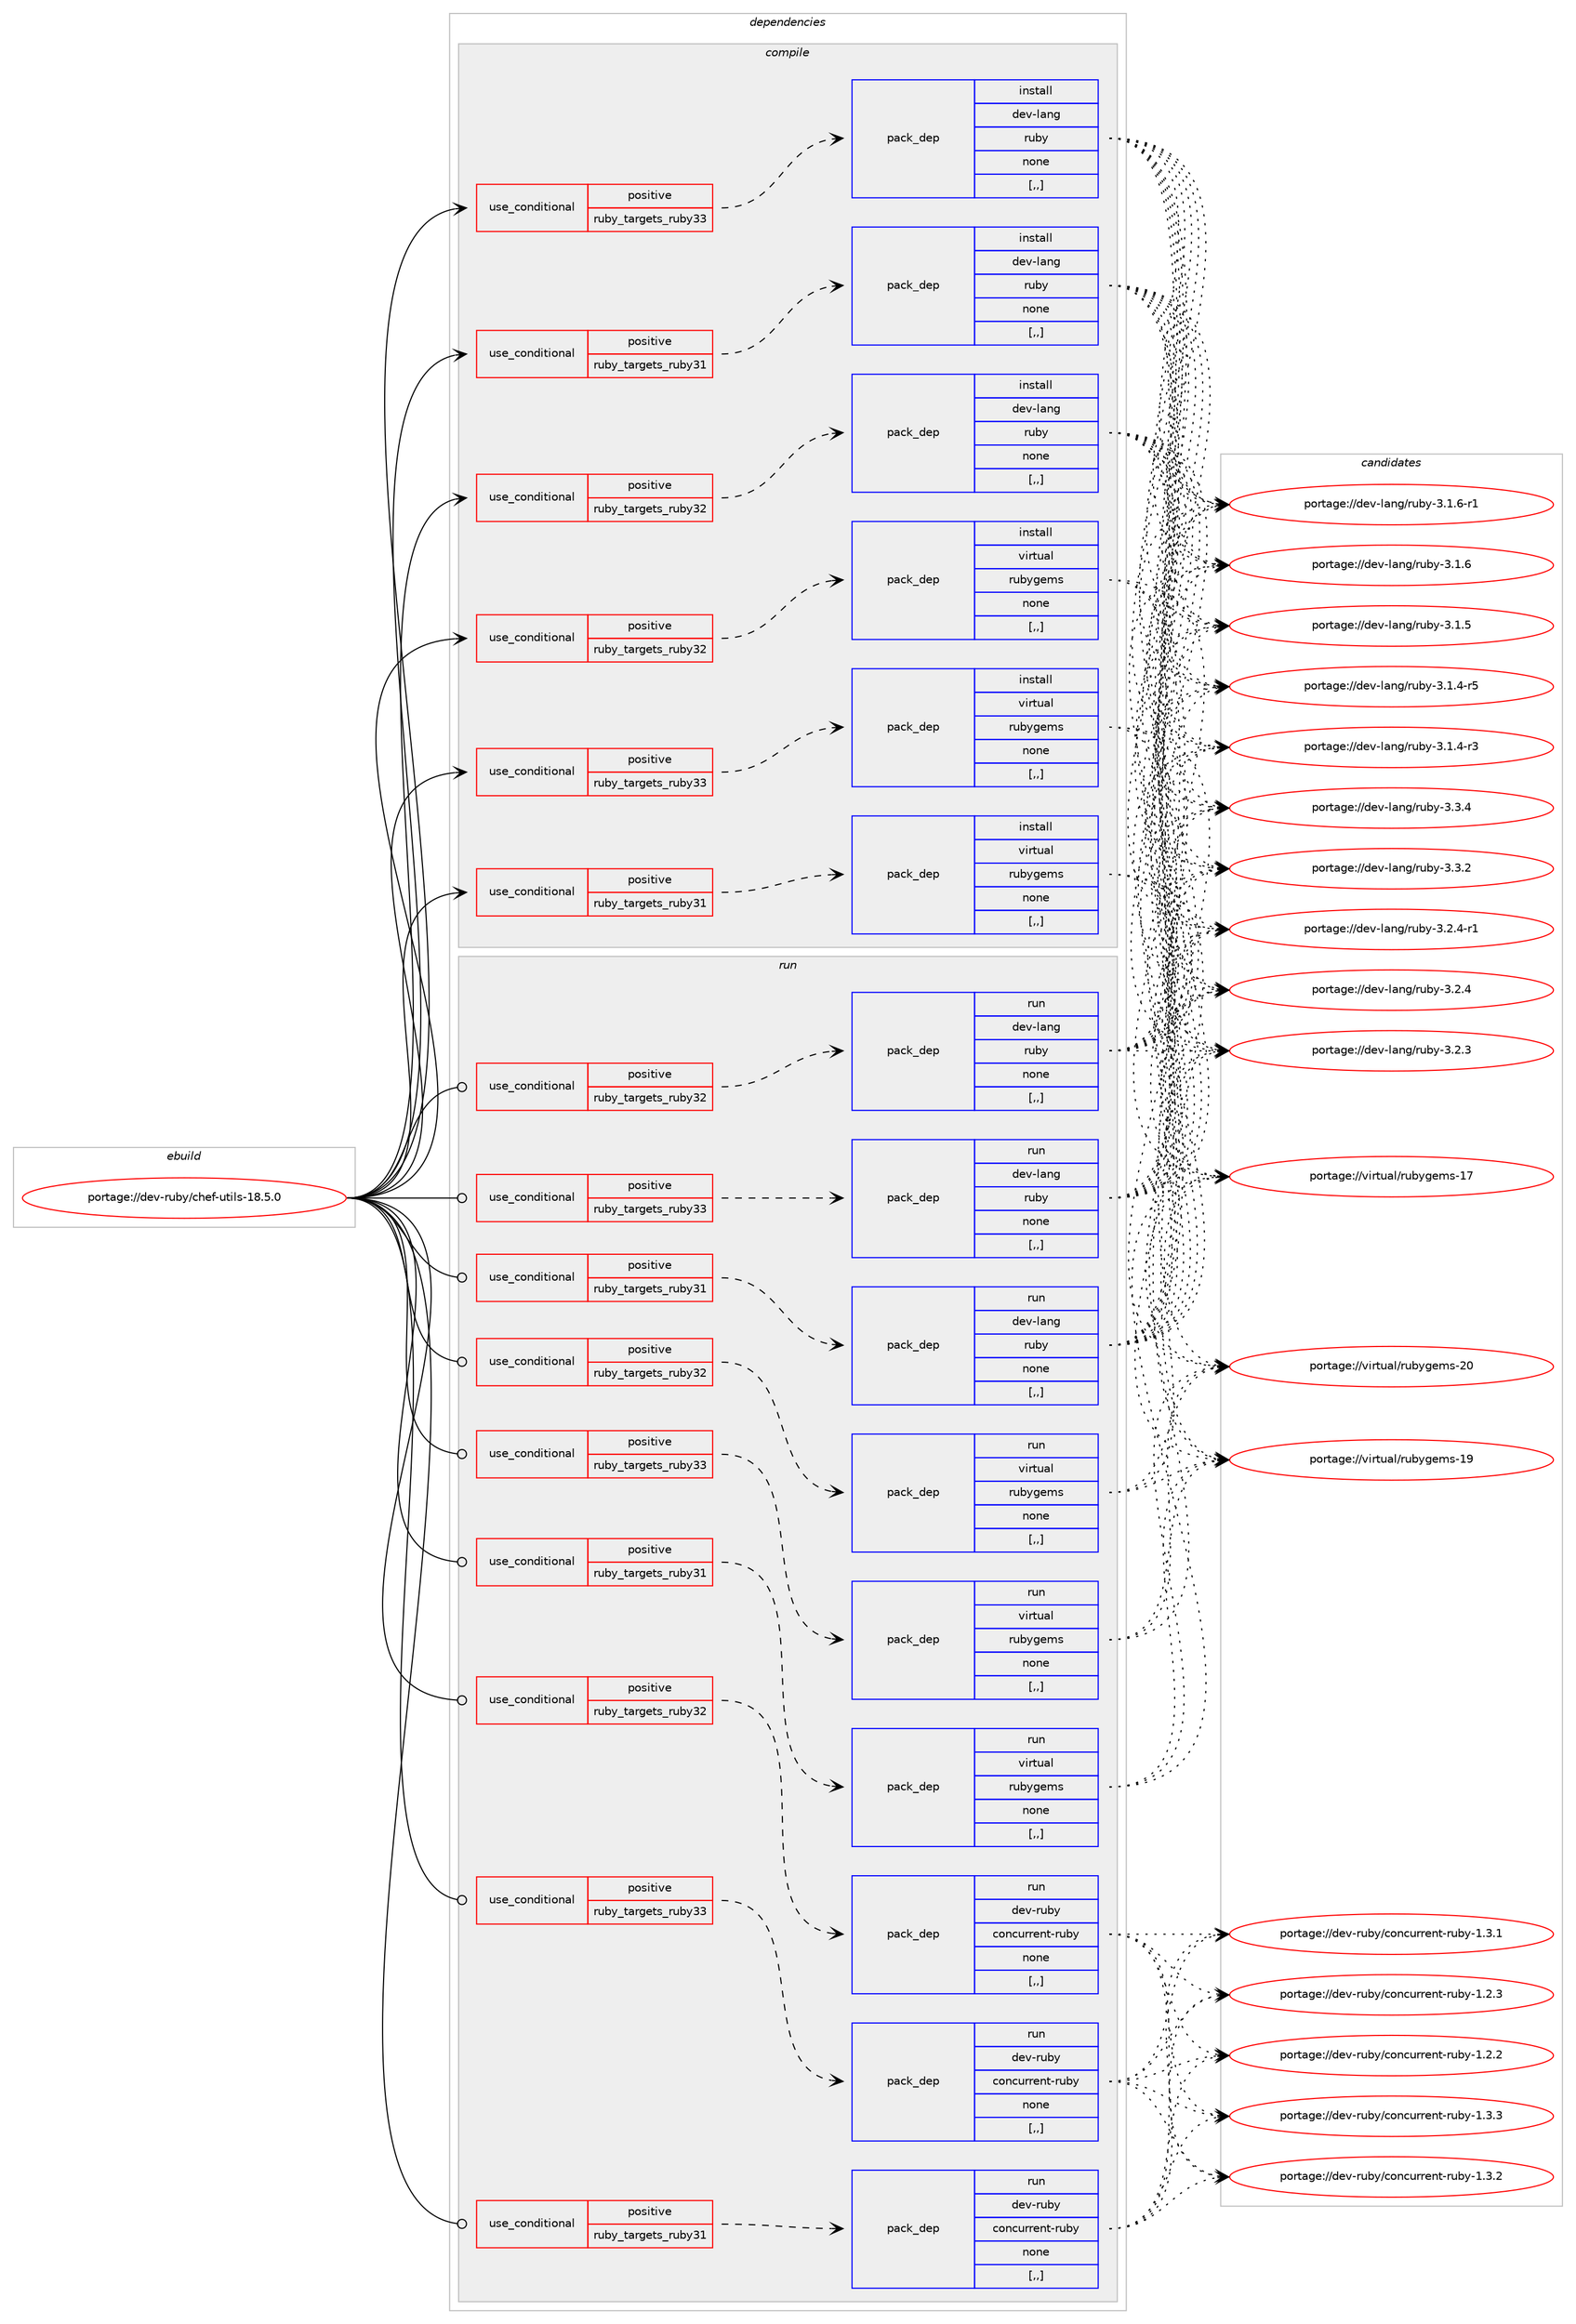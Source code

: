 digraph prolog {

# *************
# Graph options
# *************

newrank=true;
concentrate=true;
compound=true;
graph [rankdir=LR,fontname=Helvetica,fontsize=10,ranksep=1.5];#, ranksep=2.5, nodesep=0.2];
edge  [arrowhead=vee];
node  [fontname=Helvetica,fontsize=10];

# **********
# The ebuild
# **********

subgraph cluster_leftcol {
color=gray;
rank=same;
label=<<i>ebuild</i>>;
id [label="portage://dev-ruby/chef-utils-18.5.0", color=red, width=4, href="../dev-ruby/chef-utils-18.5.0.svg"];
}

# ****************
# The dependencies
# ****************

subgraph cluster_midcol {
color=gray;
label=<<i>dependencies</i>>;
subgraph cluster_compile {
fillcolor="#eeeeee";
style=filled;
label=<<i>compile</i>>;
subgraph cond45321 {
dependency178453 [label=<<TABLE BORDER="0" CELLBORDER="1" CELLSPACING="0" CELLPADDING="4"><TR><TD ROWSPAN="3" CELLPADDING="10">use_conditional</TD></TR><TR><TD>positive</TD></TR><TR><TD>ruby_targets_ruby31</TD></TR></TABLE>>, shape=none, color=red];
subgraph pack131851 {
dependency178454 [label=<<TABLE BORDER="0" CELLBORDER="1" CELLSPACING="0" CELLPADDING="4" WIDTH="220"><TR><TD ROWSPAN="6" CELLPADDING="30">pack_dep</TD></TR><TR><TD WIDTH="110">install</TD></TR><TR><TD>dev-lang</TD></TR><TR><TD>ruby</TD></TR><TR><TD>none</TD></TR><TR><TD>[,,]</TD></TR></TABLE>>, shape=none, color=blue];
}
dependency178453:e -> dependency178454:w [weight=20,style="dashed",arrowhead="vee"];
}
id:e -> dependency178453:w [weight=20,style="solid",arrowhead="vee"];
subgraph cond45322 {
dependency178455 [label=<<TABLE BORDER="0" CELLBORDER="1" CELLSPACING="0" CELLPADDING="4"><TR><TD ROWSPAN="3" CELLPADDING="10">use_conditional</TD></TR><TR><TD>positive</TD></TR><TR><TD>ruby_targets_ruby31</TD></TR></TABLE>>, shape=none, color=red];
subgraph pack131852 {
dependency178456 [label=<<TABLE BORDER="0" CELLBORDER="1" CELLSPACING="0" CELLPADDING="4" WIDTH="220"><TR><TD ROWSPAN="6" CELLPADDING="30">pack_dep</TD></TR><TR><TD WIDTH="110">install</TD></TR><TR><TD>virtual</TD></TR><TR><TD>rubygems</TD></TR><TR><TD>none</TD></TR><TR><TD>[,,]</TD></TR></TABLE>>, shape=none, color=blue];
}
dependency178455:e -> dependency178456:w [weight=20,style="dashed",arrowhead="vee"];
}
id:e -> dependency178455:w [weight=20,style="solid",arrowhead="vee"];
subgraph cond45323 {
dependency178457 [label=<<TABLE BORDER="0" CELLBORDER="1" CELLSPACING="0" CELLPADDING="4"><TR><TD ROWSPAN="3" CELLPADDING="10">use_conditional</TD></TR><TR><TD>positive</TD></TR><TR><TD>ruby_targets_ruby32</TD></TR></TABLE>>, shape=none, color=red];
subgraph pack131853 {
dependency178458 [label=<<TABLE BORDER="0" CELLBORDER="1" CELLSPACING="0" CELLPADDING="4" WIDTH="220"><TR><TD ROWSPAN="6" CELLPADDING="30">pack_dep</TD></TR><TR><TD WIDTH="110">install</TD></TR><TR><TD>dev-lang</TD></TR><TR><TD>ruby</TD></TR><TR><TD>none</TD></TR><TR><TD>[,,]</TD></TR></TABLE>>, shape=none, color=blue];
}
dependency178457:e -> dependency178458:w [weight=20,style="dashed",arrowhead="vee"];
}
id:e -> dependency178457:w [weight=20,style="solid",arrowhead="vee"];
subgraph cond45324 {
dependency178459 [label=<<TABLE BORDER="0" CELLBORDER="1" CELLSPACING="0" CELLPADDING="4"><TR><TD ROWSPAN="3" CELLPADDING="10">use_conditional</TD></TR><TR><TD>positive</TD></TR><TR><TD>ruby_targets_ruby32</TD></TR></TABLE>>, shape=none, color=red];
subgraph pack131854 {
dependency178460 [label=<<TABLE BORDER="0" CELLBORDER="1" CELLSPACING="0" CELLPADDING="4" WIDTH="220"><TR><TD ROWSPAN="6" CELLPADDING="30">pack_dep</TD></TR><TR><TD WIDTH="110">install</TD></TR><TR><TD>virtual</TD></TR><TR><TD>rubygems</TD></TR><TR><TD>none</TD></TR><TR><TD>[,,]</TD></TR></TABLE>>, shape=none, color=blue];
}
dependency178459:e -> dependency178460:w [weight=20,style="dashed",arrowhead="vee"];
}
id:e -> dependency178459:w [weight=20,style="solid",arrowhead="vee"];
subgraph cond45325 {
dependency178461 [label=<<TABLE BORDER="0" CELLBORDER="1" CELLSPACING="0" CELLPADDING="4"><TR><TD ROWSPAN="3" CELLPADDING="10">use_conditional</TD></TR><TR><TD>positive</TD></TR><TR><TD>ruby_targets_ruby33</TD></TR></TABLE>>, shape=none, color=red];
subgraph pack131855 {
dependency178462 [label=<<TABLE BORDER="0" CELLBORDER="1" CELLSPACING="0" CELLPADDING="4" WIDTH="220"><TR><TD ROWSPAN="6" CELLPADDING="30">pack_dep</TD></TR><TR><TD WIDTH="110">install</TD></TR><TR><TD>dev-lang</TD></TR><TR><TD>ruby</TD></TR><TR><TD>none</TD></TR><TR><TD>[,,]</TD></TR></TABLE>>, shape=none, color=blue];
}
dependency178461:e -> dependency178462:w [weight=20,style="dashed",arrowhead="vee"];
}
id:e -> dependency178461:w [weight=20,style="solid",arrowhead="vee"];
subgraph cond45326 {
dependency178463 [label=<<TABLE BORDER="0" CELLBORDER="1" CELLSPACING="0" CELLPADDING="4"><TR><TD ROWSPAN="3" CELLPADDING="10">use_conditional</TD></TR><TR><TD>positive</TD></TR><TR><TD>ruby_targets_ruby33</TD></TR></TABLE>>, shape=none, color=red];
subgraph pack131856 {
dependency178464 [label=<<TABLE BORDER="0" CELLBORDER="1" CELLSPACING="0" CELLPADDING="4" WIDTH="220"><TR><TD ROWSPAN="6" CELLPADDING="30">pack_dep</TD></TR><TR><TD WIDTH="110">install</TD></TR><TR><TD>virtual</TD></TR><TR><TD>rubygems</TD></TR><TR><TD>none</TD></TR><TR><TD>[,,]</TD></TR></TABLE>>, shape=none, color=blue];
}
dependency178463:e -> dependency178464:w [weight=20,style="dashed",arrowhead="vee"];
}
id:e -> dependency178463:w [weight=20,style="solid",arrowhead="vee"];
}
subgraph cluster_compileandrun {
fillcolor="#eeeeee";
style=filled;
label=<<i>compile and run</i>>;
}
subgraph cluster_run {
fillcolor="#eeeeee";
style=filled;
label=<<i>run</i>>;
subgraph cond45327 {
dependency178465 [label=<<TABLE BORDER="0" CELLBORDER="1" CELLSPACING="0" CELLPADDING="4"><TR><TD ROWSPAN="3" CELLPADDING="10">use_conditional</TD></TR><TR><TD>positive</TD></TR><TR><TD>ruby_targets_ruby31</TD></TR></TABLE>>, shape=none, color=red];
subgraph pack131857 {
dependency178466 [label=<<TABLE BORDER="0" CELLBORDER="1" CELLSPACING="0" CELLPADDING="4" WIDTH="220"><TR><TD ROWSPAN="6" CELLPADDING="30">pack_dep</TD></TR><TR><TD WIDTH="110">run</TD></TR><TR><TD>dev-lang</TD></TR><TR><TD>ruby</TD></TR><TR><TD>none</TD></TR><TR><TD>[,,]</TD></TR></TABLE>>, shape=none, color=blue];
}
dependency178465:e -> dependency178466:w [weight=20,style="dashed",arrowhead="vee"];
}
id:e -> dependency178465:w [weight=20,style="solid",arrowhead="odot"];
subgraph cond45328 {
dependency178467 [label=<<TABLE BORDER="0" CELLBORDER="1" CELLSPACING="0" CELLPADDING="4"><TR><TD ROWSPAN="3" CELLPADDING="10">use_conditional</TD></TR><TR><TD>positive</TD></TR><TR><TD>ruby_targets_ruby31</TD></TR></TABLE>>, shape=none, color=red];
subgraph pack131858 {
dependency178468 [label=<<TABLE BORDER="0" CELLBORDER="1" CELLSPACING="0" CELLPADDING="4" WIDTH="220"><TR><TD ROWSPAN="6" CELLPADDING="30">pack_dep</TD></TR><TR><TD WIDTH="110">run</TD></TR><TR><TD>dev-ruby</TD></TR><TR><TD>concurrent-ruby</TD></TR><TR><TD>none</TD></TR><TR><TD>[,,]</TD></TR></TABLE>>, shape=none, color=blue];
}
dependency178467:e -> dependency178468:w [weight=20,style="dashed",arrowhead="vee"];
}
id:e -> dependency178467:w [weight=20,style="solid",arrowhead="odot"];
subgraph cond45329 {
dependency178469 [label=<<TABLE BORDER="0" CELLBORDER="1" CELLSPACING="0" CELLPADDING="4"><TR><TD ROWSPAN="3" CELLPADDING="10">use_conditional</TD></TR><TR><TD>positive</TD></TR><TR><TD>ruby_targets_ruby31</TD></TR></TABLE>>, shape=none, color=red];
subgraph pack131859 {
dependency178470 [label=<<TABLE BORDER="0" CELLBORDER="1" CELLSPACING="0" CELLPADDING="4" WIDTH="220"><TR><TD ROWSPAN="6" CELLPADDING="30">pack_dep</TD></TR><TR><TD WIDTH="110">run</TD></TR><TR><TD>virtual</TD></TR><TR><TD>rubygems</TD></TR><TR><TD>none</TD></TR><TR><TD>[,,]</TD></TR></TABLE>>, shape=none, color=blue];
}
dependency178469:e -> dependency178470:w [weight=20,style="dashed",arrowhead="vee"];
}
id:e -> dependency178469:w [weight=20,style="solid",arrowhead="odot"];
subgraph cond45330 {
dependency178471 [label=<<TABLE BORDER="0" CELLBORDER="1" CELLSPACING="0" CELLPADDING="4"><TR><TD ROWSPAN="3" CELLPADDING="10">use_conditional</TD></TR><TR><TD>positive</TD></TR><TR><TD>ruby_targets_ruby32</TD></TR></TABLE>>, shape=none, color=red];
subgraph pack131860 {
dependency178472 [label=<<TABLE BORDER="0" CELLBORDER="1" CELLSPACING="0" CELLPADDING="4" WIDTH="220"><TR><TD ROWSPAN="6" CELLPADDING="30">pack_dep</TD></TR><TR><TD WIDTH="110">run</TD></TR><TR><TD>dev-lang</TD></TR><TR><TD>ruby</TD></TR><TR><TD>none</TD></TR><TR><TD>[,,]</TD></TR></TABLE>>, shape=none, color=blue];
}
dependency178471:e -> dependency178472:w [weight=20,style="dashed",arrowhead="vee"];
}
id:e -> dependency178471:w [weight=20,style="solid",arrowhead="odot"];
subgraph cond45331 {
dependency178473 [label=<<TABLE BORDER="0" CELLBORDER="1" CELLSPACING="0" CELLPADDING="4"><TR><TD ROWSPAN="3" CELLPADDING="10">use_conditional</TD></TR><TR><TD>positive</TD></TR><TR><TD>ruby_targets_ruby32</TD></TR></TABLE>>, shape=none, color=red];
subgraph pack131861 {
dependency178474 [label=<<TABLE BORDER="0" CELLBORDER="1" CELLSPACING="0" CELLPADDING="4" WIDTH="220"><TR><TD ROWSPAN="6" CELLPADDING="30">pack_dep</TD></TR><TR><TD WIDTH="110">run</TD></TR><TR><TD>dev-ruby</TD></TR><TR><TD>concurrent-ruby</TD></TR><TR><TD>none</TD></TR><TR><TD>[,,]</TD></TR></TABLE>>, shape=none, color=blue];
}
dependency178473:e -> dependency178474:w [weight=20,style="dashed",arrowhead="vee"];
}
id:e -> dependency178473:w [weight=20,style="solid",arrowhead="odot"];
subgraph cond45332 {
dependency178475 [label=<<TABLE BORDER="0" CELLBORDER="1" CELLSPACING="0" CELLPADDING="4"><TR><TD ROWSPAN="3" CELLPADDING="10">use_conditional</TD></TR><TR><TD>positive</TD></TR><TR><TD>ruby_targets_ruby32</TD></TR></TABLE>>, shape=none, color=red];
subgraph pack131862 {
dependency178476 [label=<<TABLE BORDER="0" CELLBORDER="1" CELLSPACING="0" CELLPADDING="4" WIDTH="220"><TR><TD ROWSPAN="6" CELLPADDING="30">pack_dep</TD></TR><TR><TD WIDTH="110">run</TD></TR><TR><TD>virtual</TD></TR><TR><TD>rubygems</TD></TR><TR><TD>none</TD></TR><TR><TD>[,,]</TD></TR></TABLE>>, shape=none, color=blue];
}
dependency178475:e -> dependency178476:w [weight=20,style="dashed",arrowhead="vee"];
}
id:e -> dependency178475:w [weight=20,style="solid",arrowhead="odot"];
subgraph cond45333 {
dependency178477 [label=<<TABLE BORDER="0" CELLBORDER="1" CELLSPACING="0" CELLPADDING="4"><TR><TD ROWSPAN="3" CELLPADDING="10">use_conditional</TD></TR><TR><TD>positive</TD></TR><TR><TD>ruby_targets_ruby33</TD></TR></TABLE>>, shape=none, color=red];
subgraph pack131863 {
dependency178478 [label=<<TABLE BORDER="0" CELLBORDER="1" CELLSPACING="0" CELLPADDING="4" WIDTH="220"><TR><TD ROWSPAN="6" CELLPADDING="30">pack_dep</TD></TR><TR><TD WIDTH="110">run</TD></TR><TR><TD>dev-lang</TD></TR><TR><TD>ruby</TD></TR><TR><TD>none</TD></TR><TR><TD>[,,]</TD></TR></TABLE>>, shape=none, color=blue];
}
dependency178477:e -> dependency178478:w [weight=20,style="dashed",arrowhead="vee"];
}
id:e -> dependency178477:w [weight=20,style="solid",arrowhead="odot"];
subgraph cond45334 {
dependency178479 [label=<<TABLE BORDER="0" CELLBORDER="1" CELLSPACING="0" CELLPADDING="4"><TR><TD ROWSPAN="3" CELLPADDING="10">use_conditional</TD></TR><TR><TD>positive</TD></TR><TR><TD>ruby_targets_ruby33</TD></TR></TABLE>>, shape=none, color=red];
subgraph pack131864 {
dependency178480 [label=<<TABLE BORDER="0" CELLBORDER="1" CELLSPACING="0" CELLPADDING="4" WIDTH="220"><TR><TD ROWSPAN="6" CELLPADDING="30">pack_dep</TD></TR><TR><TD WIDTH="110">run</TD></TR><TR><TD>dev-ruby</TD></TR><TR><TD>concurrent-ruby</TD></TR><TR><TD>none</TD></TR><TR><TD>[,,]</TD></TR></TABLE>>, shape=none, color=blue];
}
dependency178479:e -> dependency178480:w [weight=20,style="dashed",arrowhead="vee"];
}
id:e -> dependency178479:w [weight=20,style="solid",arrowhead="odot"];
subgraph cond45335 {
dependency178481 [label=<<TABLE BORDER="0" CELLBORDER="1" CELLSPACING="0" CELLPADDING="4"><TR><TD ROWSPAN="3" CELLPADDING="10">use_conditional</TD></TR><TR><TD>positive</TD></TR><TR><TD>ruby_targets_ruby33</TD></TR></TABLE>>, shape=none, color=red];
subgraph pack131865 {
dependency178482 [label=<<TABLE BORDER="0" CELLBORDER="1" CELLSPACING="0" CELLPADDING="4" WIDTH="220"><TR><TD ROWSPAN="6" CELLPADDING="30">pack_dep</TD></TR><TR><TD WIDTH="110">run</TD></TR><TR><TD>virtual</TD></TR><TR><TD>rubygems</TD></TR><TR><TD>none</TD></TR><TR><TD>[,,]</TD></TR></TABLE>>, shape=none, color=blue];
}
dependency178481:e -> dependency178482:w [weight=20,style="dashed",arrowhead="vee"];
}
id:e -> dependency178481:w [weight=20,style="solid",arrowhead="odot"];
}
}

# **************
# The candidates
# **************

subgraph cluster_choices {
rank=same;
color=gray;
label=<<i>candidates</i>>;

subgraph choice131851 {
color=black;
nodesep=1;
choice10010111845108971101034711411798121455146514652 [label="portage://dev-lang/ruby-3.3.4", color=red, width=4,href="../dev-lang/ruby-3.3.4.svg"];
choice10010111845108971101034711411798121455146514650 [label="portage://dev-lang/ruby-3.3.2", color=red, width=4,href="../dev-lang/ruby-3.3.2.svg"];
choice100101118451089711010347114117981214551465046524511449 [label="portage://dev-lang/ruby-3.2.4-r1", color=red, width=4,href="../dev-lang/ruby-3.2.4-r1.svg"];
choice10010111845108971101034711411798121455146504652 [label="portage://dev-lang/ruby-3.2.4", color=red, width=4,href="../dev-lang/ruby-3.2.4.svg"];
choice10010111845108971101034711411798121455146504651 [label="portage://dev-lang/ruby-3.2.3", color=red, width=4,href="../dev-lang/ruby-3.2.3.svg"];
choice100101118451089711010347114117981214551464946544511449 [label="portage://dev-lang/ruby-3.1.6-r1", color=red, width=4,href="../dev-lang/ruby-3.1.6-r1.svg"];
choice10010111845108971101034711411798121455146494654 [label="portage://dev-lang/ruby-3.1.6", color=red, width=4,href="../dev-lang/ruby-3.1.6.svg"];
choice10010111845108971101034711411798121455146494653 [label="portage://dev-lang/ruby-3.1.5", color=red, width=4,href="../dev-lang/ruby-3.1.5.svg"];
choice100101118451089711010347114117981214551464946524511453 [label="portage://dev-lang/ruby-3.1.4-r5", color=red, width=4,href="../dev-lang/ruby-3.1.4-r5.svg"];
choice100101118451089711010347114117981214551464946524511451 [label="portage://dev-lang/ruby-3.1.4-r3", color=red, width=4,href="../dev-lang/ruby-3.1.4-r3.svg"];
dependency178454:e -> choice10010111845108971101034711411798121455146514652:w [style=dotted,weight="100"];
dependency178454:e -> choice10010111845108971101034711411798121455146514650:w [style=dotted,weight="100"];
dependency178454:e -> choice100101118451089711010347114117981214551465046524511449:w [style=dotted,weight="100"];
dependency178454:e -> choice10010111845108971101034711411798121455146504652:w [style=dotted,weight="100"];
dependency178454:e -> choice10010111845108971101034711411798121455146504651:w [style=dotted,weight="100"];
dependency178454:e -> choice100101118451089711010347114117981214551464946544511449:w [style=dotted,weight="100"];
dependency178454:e -> choice10010111845108971101034711411798121455146494654:w [style=dotted,weight="100"];
dependency178454:e -> choice10010111845108971101034711411798121455146494653:w [style=dotted,weight="100"];
dependency178454:e -> choice100101118451089711010347114117981214551464946524511453:w [style=dotted,weight="100"];
dependency178454:e -> choice100101118451089711010347114117981214551464946524511451:w [style=dotted,weight="100"];
}
subgraph choice131852 {
color=black;
nodesep=1;
choice118105114116117971084711411798121103101109115455048 [label="portage://virtual/rubygems-20", color=red, width=4,href="../virtual/rubygems-20.svg"];
choice118105114116117971084711411798121103101109115454957 [label="portage://virtual/rubygems-19", color=red, width=4,href="../virtual/rubygems-19.svg"];
choice118105114116117971084711411798121103101109115454955 [label="portage://virtual/rubygems-17", color=red, width=4,href="../virtual/rubygems-17.svg"];
dependency178456:e -> choice118105114116117971084711411798121103101109115455048:w [style=dotted,weight="100"];
dependency178456:e -> choice118105114116117971084711411798121103101109115454957:w [style=dotted,weight="100"];
dependency178456:e -> choice118105114116117971084711411798121103101109115454955:w [style=dotted,weight="100"];
}
subgraph choice131853 {
color=black;
nodesep=1;
choice10010111845108971101034711411798121455146514652 [label="portage://dev-lang/ruby-3.3.4", color=red, width=4,href="../dev-lang/ruby-3.3.4.svg"];
choice10010111845108971101034711411798121455146514650 [label="portage://dev-lang/ruby-3.3.2", color=red, width=4,href="../dev-lang/ruby-3.3.2.svg"];
choice100101118451089711010347114117981214551465046524511449 [label="portage://dev-lang/ruby-3.2.4-r1", color=red, width=4,href="../dev-lang/ruby-3.2.4-r1.svg"];
choice10010111845108971101034711411798121455146504652 [label="portage://dev-lang/ruby-3.2.4", color=red, width=4,href="../dev-lang/ruby-3.2.4.svg"];
choice10010111845108971101034711411798121455146504651 [label="portage://dev-lang/ruby-3.2.3", color=red, width=4,href="../dev-lang/ruby-3.2.3.svg"];
choice100101118451089711010347114117981214551464946544511449 [label="portage://dev-lang/ruby-3.1.6-r1", color=red, width=4,href="../dev-lang/ruby-3.1.6-r1.svg"];
choice10010111845108971101034711411798121455146494654 [label="portage://dev-lang/ruby-3.1.6", color=red, width=4,href="../dev-lang/ruby-3.1.6.svg"];
choice10010111845108971101034711411798121455146494653 [label="portage://dev-lang/ruby-3.1.5", color=red, width=4,href="../dev-lang/ruby-3.1.5.svg"];
choice100101118451089711010347114117981214551464946524511453 [label="portage://dev-lang/ruby-3.1.4-r5", color=red, width=4,href="../dev-lang/ruby-3.1.4-r5.svg"];
choice100101118451089711010347114117981214551464946524511451 [label="portage://dev-lang/ruby-3.1.4-r3", color=red, width=4,href="../dev-lang/ruby-3.1.4-r3.svg"];
dependency178458:e -> choice10010111845108971101034711411798121455146514652:w [style=dotted,weight="100"];
dependency178458:e -> choice10010111845108971101034711411798121455146514650:w [style=dotted,weight="100"];
dependency178458:e -> choice100101118451089711010347114117981214551465046524511449:w [style=dotted,weight="100"];
dependency178458:e -> choice10010111845108971101034711411798121455146504652:w [style=dotted,weight="100"];
dependency178458:e -> choice10010111845108971101034711411798121455146504651:w [style=dotted,weight="100"];
dependency178458:e -> choice100101118451089711010347114117981214551464946544511449:w [style=dotted,weight="100"];
dependency178458:e -> choice10010111845108971101034711411798121455146494654:w [style=dotted,weight="100"];
dependency178458:e -> choice10010111845108971101034711411798121455146494653:w [style=dotted,weight="100"];
dependency178458:e -> choice100101118451089711010347114117981214551464946524511453:w [style=dotted,weight="100"];
dependency178458:e -> choice100101118451089711010347114117981214551464946524511451:w [style=dotted,weight="100"];
}
subgraph choice131854 {
color=black;
nodesep=1;
choice118105114116117971084711411798121103101109115455048 [label="portage://virtual/rubygems-20", color=red, width=4,href="../virtual/rubygems-20.svg"];
choice118105114116117971084711411798121103101109115454957 [label="portage://virtual/rubygems-19", color=red, width=4,href="../virtual/rubygems-19.svg"];
choice118105114116117971084711411798121103101109115454955 [label="portage://virtual/rubygems-17", color=red, width=4,href="../virtual/rubygems-17.svg"];
dependency178460:e -> choice118105114116117971084711411798121103101109115455048:w [style=dotted,weight="100"];
dependency178460:e -> choice118105114116117971084711411798121103101109115454957:w [style=dotted,weight="100"];
dependency178460:e -> choice118105114116117971084711411798121103101109115454955:w [style=dotted,weight="100"];
}
subgraph choice131855 {
color=black;
nodesep=1;
choice10010111845108971101034711411798121455146514652 [label="portage://dev-lang/ruby-3.3.4", color=red, width=4,href="../dev-lang/ruby-3.3.4.svg"];
choice10010111845108971101034711411798121455146514650 [label="portage://dev-lang/ruby-3.3.2", color=red, width=4,href="../dev-lang/ruby-3.3.2.svg"];
choice100101118451089711010347114117981214551465046524511449 [label="portage://dev-lang/ruby-3.2.4-r1", color=red, width=4,href="../dev-lang/ruby-3.2.4-r1.svg"];
choice10010111845108971101034711411798121455146504652 [label="portage://dev-lang/ruby-3.2.4", color=red, width=4,href="../dev-lang/ruby-3.2.4.svg"];
choice10010111845108971101034711411798121455146504651 [label="portage://dev-lang/ruby-3.2.3", color=red, width=4,href="../dev-lang/ruby-3.2.3.svg"];
choice100101118451089711010347114117981214551464946544511449 [label="portage://dev-lang/ruby-3.1.6-r1", color=red, width=4,href="../dev-lang/ruby-3.1.6-r1.svg"];
choice10010111845108971101034711411798121455146494654 [label="portage://dev-lang/ruby-3.1.6", color=red, width=4,href="../dev-lang/ruby-3.1.6.svg"];
choice10010111845108971101034711411798121455146494653 [label="portage://dev-lang/ruby-3.1.5", color=red, width=4,href="../dev-lang/ruby-3.1.5.svg"];
choice100101118451089711010347114117981214551464946524511453 [label="portage://dev-lang/ruby-3.1.4-r5", color=red, width=4,href="../dev-lang/ruby-3.1.4-r5.svg"];
choice100101118451089711010347114117981214551464946524511451 [label="portage://dev-lang/ruby-3.1.4-r3", color=red, width=4,href="../dev-lang/ruby-3.1.4-r3.svg"];
dependency178462:e -> choice10010111845108971101034711411798121455146514652:w [style=dotted,weight="100"];
dependency178462:e -> choice10010111845108971101034711411798121455146514650:w [style=dotted,weight="100"];
dependency178462:e -> choice100101118451089711010347114117981214551465046524511449:w [style=dotted,weight="100"];
dependency178462:e -> choice10010111845108971101034711411798121455146504652:w [style=dotted,weight="100"];
dependency178462:e -> choice10010111845108971101034711411798121455146504651:w [style=dotted,weight="100"];
dependency178462:e -> choice100101118451089711010347114117981214551464946544511449:w [style=dotted,weight="100"];
dependency178462:e -> choice10010111845108971101034711411798121455146494654:w [style=dotted,weight="100"];
dependency178462:e -> choice10010111845108971101034711411798121455146494653:w [style=dotted,weight="100"];
dependency178462:e -> choice100101118451089711010347114117981214551464946524511453:w [style=dotted,weight="100"];
dependency178462:e -> choice100101118451089711010347114117981214551464946524511451:w [style=dotted,weight="100"];
}
subgraph choice131856 {
color=black;
nodesep=1;
choice118105114116117971084711411798121103101109115455048 [label="portage://virtual/rubygems-20", color=red, width=4,href="../virtual/rubygems-20.svg"];
choice118105114116117971084711411798121103101109115454957 [label="portage://virtual/rubygems-19", color=red, width=4,href="../virtual/rubygems-19.svg"];
choice118105114116117971084711411798121103101109115454955 [label="portage://virtual/rubygems-17", color=red, width=4,href="../virtual/rubygems-17.svg"];
dependency178464:e -> choice118105114116117971084711411798121103101109115455048:w [style=dotted,weight="100"];
dependency178464:e -> choice118105114116117971084711411798121103101109115454957:w [style=dotted,weight="100"];
dependency178464:e -> choice118105114116117971084711411798121103101109115454955:w [style=dotted,weight="100"];
}
subgraph choice131857 {
color=black;
nodesep=1;
choice10010111845108971101034711411798121455146514652 [label="portage://dev-lang/ruby-3.3.4", color=red, width=4,href="../dev-lang/ruby-3.3.4.svg"];
choice10010111845108971101034711411798121455146514650 [label="portage://dev-lang/ruby-3.3.2", color=red, width=4,href="../dev-lang/ruby-3.3.2.svg"];
choice100101118451089711010347114117981214551465046524511449 [label="portage://dev-lang/ruby-3.2.4-r1", color=red, width=4,href="../dev-lang/ruby-3.2.4-r1.svg"];
choice10010111845108971101034711411798121455146504652 [label="portage://dev-lang/ruby-3.2.4", color=red, width=4,href="../dev-lang/ruby-3.2.4.svg"];
choice10010111845108971101034711411798121455146504651 [label="portage://dev-lang/ruby-3.2.3", color=red, width=4,href="../dev-lang/ruby-3.2.3.svg"];
choice100101118451089711010347114117981214551464946544511449 [label="portage://dev-lang/ruby-3.1.6-r1", color=red, width=4,href="../dev-lang/ruby-3.1.6-r1.svg"];
choice10010111845108971101034711411798121455146494654 [label="portage://dev-lang/ruby-3.1.6", color=red, width=4,href="../dev-lang/ruby-3.1.6.svg"];
choice10010111845108971101034711411798121455146494653 [label="portage://dev-lang/ruby-3.1.5", color=red, width=4,href="../dev-lang/ruby-3.1.5.svg"];
choice100101118451089711010347114117981214551464946524511453 [label="portage://dev-lang/ruby-3.1.4-r5", color=red, width=4,href="../dev-lang/ruby-3.1.4-r5.svg"];
choice100101118451089711010347114117981214551464946524511451 [label="portage://dev-lang/ruby-3.1.4-r3", color=red, width=4,href="../dev-lang/ruby-3.1.4-r3.svg"];
dependency178466:e -> choice10010111845108971101034711411798121455146514652:w [style=dotted,weight="100"];
dependency178466:e -> choice10010111845108971101034711411798121455146514650:w [style=dotted,weight="100"];
dependency178466:e -> choice100101118451089711010347114117981214551465046524511449:w [style=dotted,weight="100"];
dependency178466:e -> choice10010111845108971101034711411798121455146504652:w [style=dotted,weight="100"];
dependency178466:e -> choice10010111845108971101034711411798121455146504651:w [style=dotted,weight="100"];
dependency178466:e -> choice100101118451089711010347114117981214551464946544511449:w [style=dotted,weight="100"];
dependency178466:e -> choice10010111845108971101034711411798121455146494654:w [style=dotted,weight="100"];
dependency178466:e -> choice10010111845108971101034711411798121455146494653:w [style=dotted,weight="100"];
dependency178466:e -> choice100101118451089711010347114117981214551464946524511453:w [style=dotted,weight="100"];
dependency178466:e -> choice100101118451089711010347114117981214551464946524511451:w [style=dotted,weight="100"];
}
subgraph choice131858 {
color=black;
nodesep=1;
choice10010111845114117981214799111110991171141141011101164511411798121454946514651 [label="portage://dev-ruby/concurrent-ruby-1.3.3", color=red, width=4,href="../dev-ruby/concurrent-ruby-1.3.3.svg"];
choice10010111845114117981214799111110991171141141011101164511411798121454946514650 [label="portage://dev-ruby/concurrent-ruby-1.3.2", color=red, width=4,href="../dev-ruby/concurrent-ruby-1.3.2.svg"];
choice10010111845114117981214799111110991171141141011101164511411798121454946514649 [label="portage://dev-ruby/concurrent-ruby-1.3.1", color=red, width=4,href="../dev-ruby/concurrent-ruby-1.3.1.svg"];
choice10010111845114117981214799111110991171141141011101164511411798121454946504651 [label="portage://dev-ruby/concurrent-ruby-1.2.3", color=red, width=4,href="../dev-ruby/concurrent-ruby-1.2.3.svg"];
choice10010111845114117981214799111110991171141141011101164511411798121454946504650 [label="portage://dev-ruby/concurrent-ruby-1.2.2", color=red, width=4,href="../dev-ruby/concurrent-ruby-1.2.2.svg"];
dependency178468:e -> choice10010111845114117981214799111110991171141141011101164511411798121454946514651:w [style=dotted,weight="100"];
dependency178468:e -> choice10010111845114117981214799111110991171141141011101164511411798121454946514650:w [style=dotted,weight="100"];
dependency178468:e -> choice10010111845114117981214799111110991171141141011101164511411798121454946514649:w [style=dotted,weight="100"];
dependency178468:e -> choice10010111845114117981214799111110991171141141011101164511411798121454946504651:w [style=dotted,weight="100"];
dependency178468:e -> choice10010111845114117981214799111110991171141141011101164511411798121454946504650:w [style=dotted,weight="100"];
}
subgraph choice131859 {
color=black;
nodesep=1;
choice118105114116117971084711411798121103101109115455048 [label="portage://virtual/rubygems-20", color=red, width=4,href="../virtual/rubygems-20.svg"];
choice118105114116117971084711411798121103101109115454957 [label="portage://virtual/rubygems-19", color=red, width=4,href="../virtual/rubygems-19.svg"];
choice118105114116117971084711411798121103101109115454955 [label="portage://virtual/rubygems-17", color=red, width=4,href="../virtual/rubygems-17.svg"];
dependency178470:e -> choice118105114116117971084711411798121103101109115455048:w [style=dotted,weight="100"];
dependency178470:e -> choice118105114116117971084711411798121103101109115454957:w [style=dotted,weight="100"];
dependency178470:e -> choice118105114116117971084711411798121103101109115454955:w [style=dotted,weight="100"];
}
subgraph choice131860 {
color=black;
nodesep=1;
choice10010111845108971101034711411798121455146514652 [label="portage://dev-lang/ruby-3.3.4", color=red, width=4,href="../dev-lang/ruby-3.3.4.svg"];
choice10010111845108971101034711411798121455146514650 [label="portage://dev-lang/ruby-3.3.2", color=red, width=4,href="../dev-lang/ruby-3.3.2.svg"];
choice100101118451089711010347114117981214551465046524511449 [label="portage://dev-lang/ruby-3.2.4-r1", color=red, width=4,href="../dev-lang/ruby-3.2.4-r1.svg"];
choice10010111845108971101034711411798121455146504652 [label="portage://dev-lang/ruby-3.2.4", color=red, width=4,href="../dev-lang/ruby-3.2.4.svg"];
choice10010111845108971101034711411798121455146504651 [label="portage://dev-lang/ruby-3.2.3", color=red, width=4,href="../dev-lang/ruby-3.2.3.svg"];
choice100101118451089711010347114117981214551464946544511449 [label="portage://dev-lang/ruby-3.1.6-r1", color=red, width=4,href="../dev-lang/ruby-3.1.6-r1.svg"];
choice10010111845108971101034711411798121455146494654 [label="portage://dev-lang/ruby-3.1.6", color=red, width=4,href="../dev-lang/ruby-3.1.6.svg"];
choice10010111845108971101034711411798121455146494653 [label="portage://dev-lang/ruby-3.1.5", color=red, width=4,href="../dev-lang/ruby-3.1.5.svg"];
choice100101118451089711010347114117981214551464946524511453 [label="portage://dev-lang/ruby-3.1.4-r5", color=red, width=4,href="../dev-lang/ruby-3.1.4-r5.svg"];
choice100101118451089711010347114117981214551464946524511451 [label="portage://dev-lang/ruby-3.1.4-r3", color=red, width=4,href="../dev-lang/ruby-3.1.4-r3.svg"];
dependency178472:e -> choice10010111845108971101034711411798121455146514652:w [style=dotted,weight="100"];
dependency178472:e -> choice10010111845108971101034711411798121455146514650:w [style=dotted,weight="100"];
dependency178472:e -> choice100101118451089711010347114117981214551465046524511449:w [style=dotted,weight="100"];
dependency178472:e -> choice10010111845108971101034711411798121455146504652:w [style=dotted,weight="100"];
dependency178472:e -> choice10010111845108971101034711411798121455146504651:w [style=dotted,weight="100"];
dependency178472:e -> choice100101118451089711010347114117981214551464946544511449:w [style=dotted,weight="100"];
dependency178472:e -> choice10010111845108971101034711411798121455146494654:w [style=dotted,weight="100"];
dependency178472:e -> choice10010111845108971101034711411798121455146494653:w [style=dotted,weight="100"];
dependency178472:e -> choice100101118451089711010347114117981214551464946524511453:w [style=dotted,weight="100"];
dependency178472:e -> choice100101118451089711010347114117981214551464946524511451:w [style=dotted,weight="100"];
}
subgraph choice131861 {
color=black;
nodesep=1;
choice10010111845114117981214799111110991171141141011101164511411798121454946514651 [label="portage://dev-ruby/concurrent-ruby-1.3.3", color=red, width=4,href="../dev-ruby/concurrent-ruby-1.3.3.svg"];
choice10010111845114117981214799111110991171141141011101164511411798121454946514650 [label="portage://dev-ruby/concurrent-ruby-1.3.2", color=red, width=4,href="../dev-ruby/concurrent-ruby-1.3.2.svg"];
choice10010111845114117981214799111110991171141141011101164511411798121454946514649 [label="portage://dev-ruby/concurrent-ruby-1.3.1", color=red, width=4,href="../dev-ruby/concurrent-ruby-1.3.1.svg"];
choice10010111845114117981214799111110991171141141011101164511411798121454946504651 [label="portage://dev-ruby/concurrent-ruby-1.2.3", color=red, width=4,href="../dev-ruby/concurrent-ruby-1.2.3.svg"];
choice10010111845114117981214799111110991171141141011101164511411798121454946504650 [label="portage://dev-ruby/concurrent-ruby-1.2.2", color=red, width=4,href="../dev-ruby/concurrent-ruby-1.2.2.svg"];
dependency178474:e -> choice10010111845114117981214799111110991171141141011101164511411798121454946514651:w [style=dotted,weight="100"];
dependency178474:e -> choice10010111845114117981214799111110991171141141011101164511411798121454946514650:w [style=dotted,weight="100"];
dependency178474:e -> choice10010111845114117981214799111110991171141141011101164511411798121454946514649:w [style=dotted,weight="100"];
dependency178474:e -> choice10010111845114117981214799111110991171141141011101164511411798121454946504651:w [style=dotted,weight="100"];
dependency178474:e -> choice10010111845114117981214799111110991171141141011101164511411798121454946504650:w [style=dotted,weight="100"];
}
subgraph choice131862 {
color=black;
nodesep=1;
choice118105114116117971084711411798121103101109115455048 [label="portage://virtual/rubygems-20", color=red, width=4,href="../virtual/rubygems-20.svg"];
choice118105114116117971084711411798121103101109115454957 [label="portage://virtual/rubygems-19", color=red, width=4,href="../virtual/rubygems-19.svg"];
choice118105114116117971084711411798121103101109115454955 [label="portage://virtual/rubygems-17", color=red, width=4,href="../virtual/rubygems-17.svg"];
dependency178476:e -> choice118105114116117971084711411798121103101109115455048:w [style=dotted,weight="100"];
dependency178476:e -> choice118105114116117971084711411798121103101109115454957:w [style=dotted,weight="100"];
dependency178476:e -> choice118105114116117971084711411798121103101109115454955:w [style=dotted,weight="100"];
}
subgraph choice131863 {
color=black;
nodesep=1;
choice10010111845108971101034711411798121455146514652 [label="portage://dev-lang/ruby-3.3.4", color=red, width=4,href="../dev-lang/ruby-3.3.4.svg"];
choice10010111845108971101034711411798121455146514650 [label="portage://dev-lang/ruby-3.3.2", color=red, width=4,href="../dev-lang/ruby-3.3.2.svg"];
choice100101118451089711010347114117981214551465046524511449 [label="portage://dev-lang/ruby-3.2.4-r1", color=red, width=4,href="../dev-lang/ruby-3.2.4-r1.svg"];
choice10010111845108971101034711411798121455146504652 [label="portage://dev-lang/ruby-3.2.4", color=red, width=4,href="../dev-lang/ruby-3.2.4.svg"];
choice10010111845108971101034711411798121455146504651 [label="portage://dev-lang/ruby-3.2.3", color=red, width=4,href="../dev-lang/ruby-3.2.3.svg"];
choice100101118451089711010347114117981214551464946544511449 [label="portage://dev-lang/ruby-3.1.6-r1", color=red, width=4,href="../dev-lang/ruby-3.1.6-r1.svg"];
choice10010111845108971101034711411798121455146494654 [label="portage://dev-lang/ruby-3.1.6", color=red, width=4,href="../dev-lang/ruby-3.1.6.svg"];
choice10010111845108971101034711411798121455146494653 [label="portage://dev-lang/ruby-3.1.5", color=red, width=4,href="../dev-lang/ruby-3.1.5.svg"];
choice100101118451089711010347114117981214551464946524511453 [label="portage://dev-lang/ruby-3.1.4-r5", color=red, width=4,href="../dev-lang/ruby-3.1.4-r5.svg"];
choice100101118451089711010347114117981214551464946524511451 [label="portage://dev-lang/ruby-3.1.4-r3", color=red, width=4,href="../dev-lang/ruby-3.1.4-r3.svg"];
dependency178478:e -> choice10010111845108971101034711411798121455146514652:w [style=dotted,weight="100"];
dependency178478:e -> choice10010111845108971101034711411798121455146514650:w [style=dotted,weight="100"];
dependency178478:e -> choice100101118451089711010347114117981214551465046524511449:w [style=dotted,weight="100"];
dependency178478:e -> choice10010111845108971101034711411798121455146504652:w [style=dotted,weight="100"];
dependency178478:e -> choice10010111845108971101034711411798121455146504651:w [style=dotted,weight="100"];
dependency178478:e -> choice100101118451089711010347114117981214551464946544511449:w [style=dotted,weight="100"];
dependency178478:e -> choice10010111845108971101034711411798121455146494654:w [style=dotted,weight="100"];
dependency178478:e -> choice10010111845108971101034711411798121455146494653:w [style=dotted,weight="100"];
dependency178478:e -> choice100101118451089711010347114117981214551464946524511453:w [style=dotted,weight="100"];
dependency178478:e -> choice100101118451089711010347114117981214551464946524511451:w [style=dotted,weight="100"];
}
subgraph choice131864 {
color=black;
nodesep=1;
choice10010111845114117981214799111110991171141141011101164511411798121454946514651 [label="portage://dev-ruby/concurrent-ruby-1.3.3", color=red, width=4,href="../dev-ruby/concurrent-ruby-1.3.3.svg"];
choice10010111845114117981214799111110991171141141011101164511411798121454946514650 [label="portage://dev-ruby/concurrent-ruby-1.3.2", color=red, width=4,href="../dev-ruby/concurrent-ruby-1.3.2.svg"];
choice10010111845114117981214799111110991171141141011101164511411798121454946514649 [label="portage://dev-ruby/concurrent-ruby-1.3.1", color=red, width=4,href="../dev-ruby/concurrent-ruby-1.3.1.svg"];
choice10010111845114117981214799111110991171141141011101164511411798121454946504651 [label="portage://dev-ruby/concurrent-ruby-1.2.3", color=red, width=4,href="../dev-ruby/concurrent-ruby-1.2.3.svg"];
choice10010111845114117981214799111110991171141141011101164511411798121454946504650 [label="portage://dev-ruby/concurrent-ruby-1.2.2", color=red, width=4,href="../dev-ruby/concurrent-ruby-1.2.2.svg"];
dependency178480:e -> choice10010111845114117981214799111110991171141141011101164511411798121454946514651:w [style=dotted,weight="100"];
dependency178480:e -> choice10010111845114117981214799111110991171141141011101164511411798121454946514650:w [style=dotted,weight="100"];
dependency178480:e -> choice10010111845114117981214799111110991171141141011101164511411798121454946514649:w [style=dotted,weight="100"];
dependency178480:e -> choice10010111845114117981214799111110991171141141011101164511411798121454946504651:w [style=dotted,weight="100"];
dependency178480:e -> choice10010111845114117981214799111110991171141141011101164511411798121454946504650:w [style=dotted,weight="100"];
}
subgraph choice131865 {
color=black;
nodesep=1;
choice118105114116117971084711411798121103101109115455048 [label="portage://virtual/rubygems-20", color=red, width=4,href="../virtual/rubygems-20.svg"];
choice118105114116117971084711411798121103101109115454957 [label="portage://virtual/rubygems-19", color=red, width=4,href="../virtual/rubygems-19.svg"];
choice118105114116117971084711411798121103101109115454955 [label="portage://virtual/rubygems-17", color=red, width=4,href="../virtual/rubygems-17.svg"];
dependency178482:e -> choice118105114116117971084711411798121103101109115455048:w [style=dotted,weight="100"];
dependency178482:e -> choice118105114116117971084711411798121103101109115454957:w [style=dotted,weight="100"];
dependency178482:e -> choice118105114116117971084711411798121103101109115454955:w [style=dotted,weight="100"];
}
}

}

